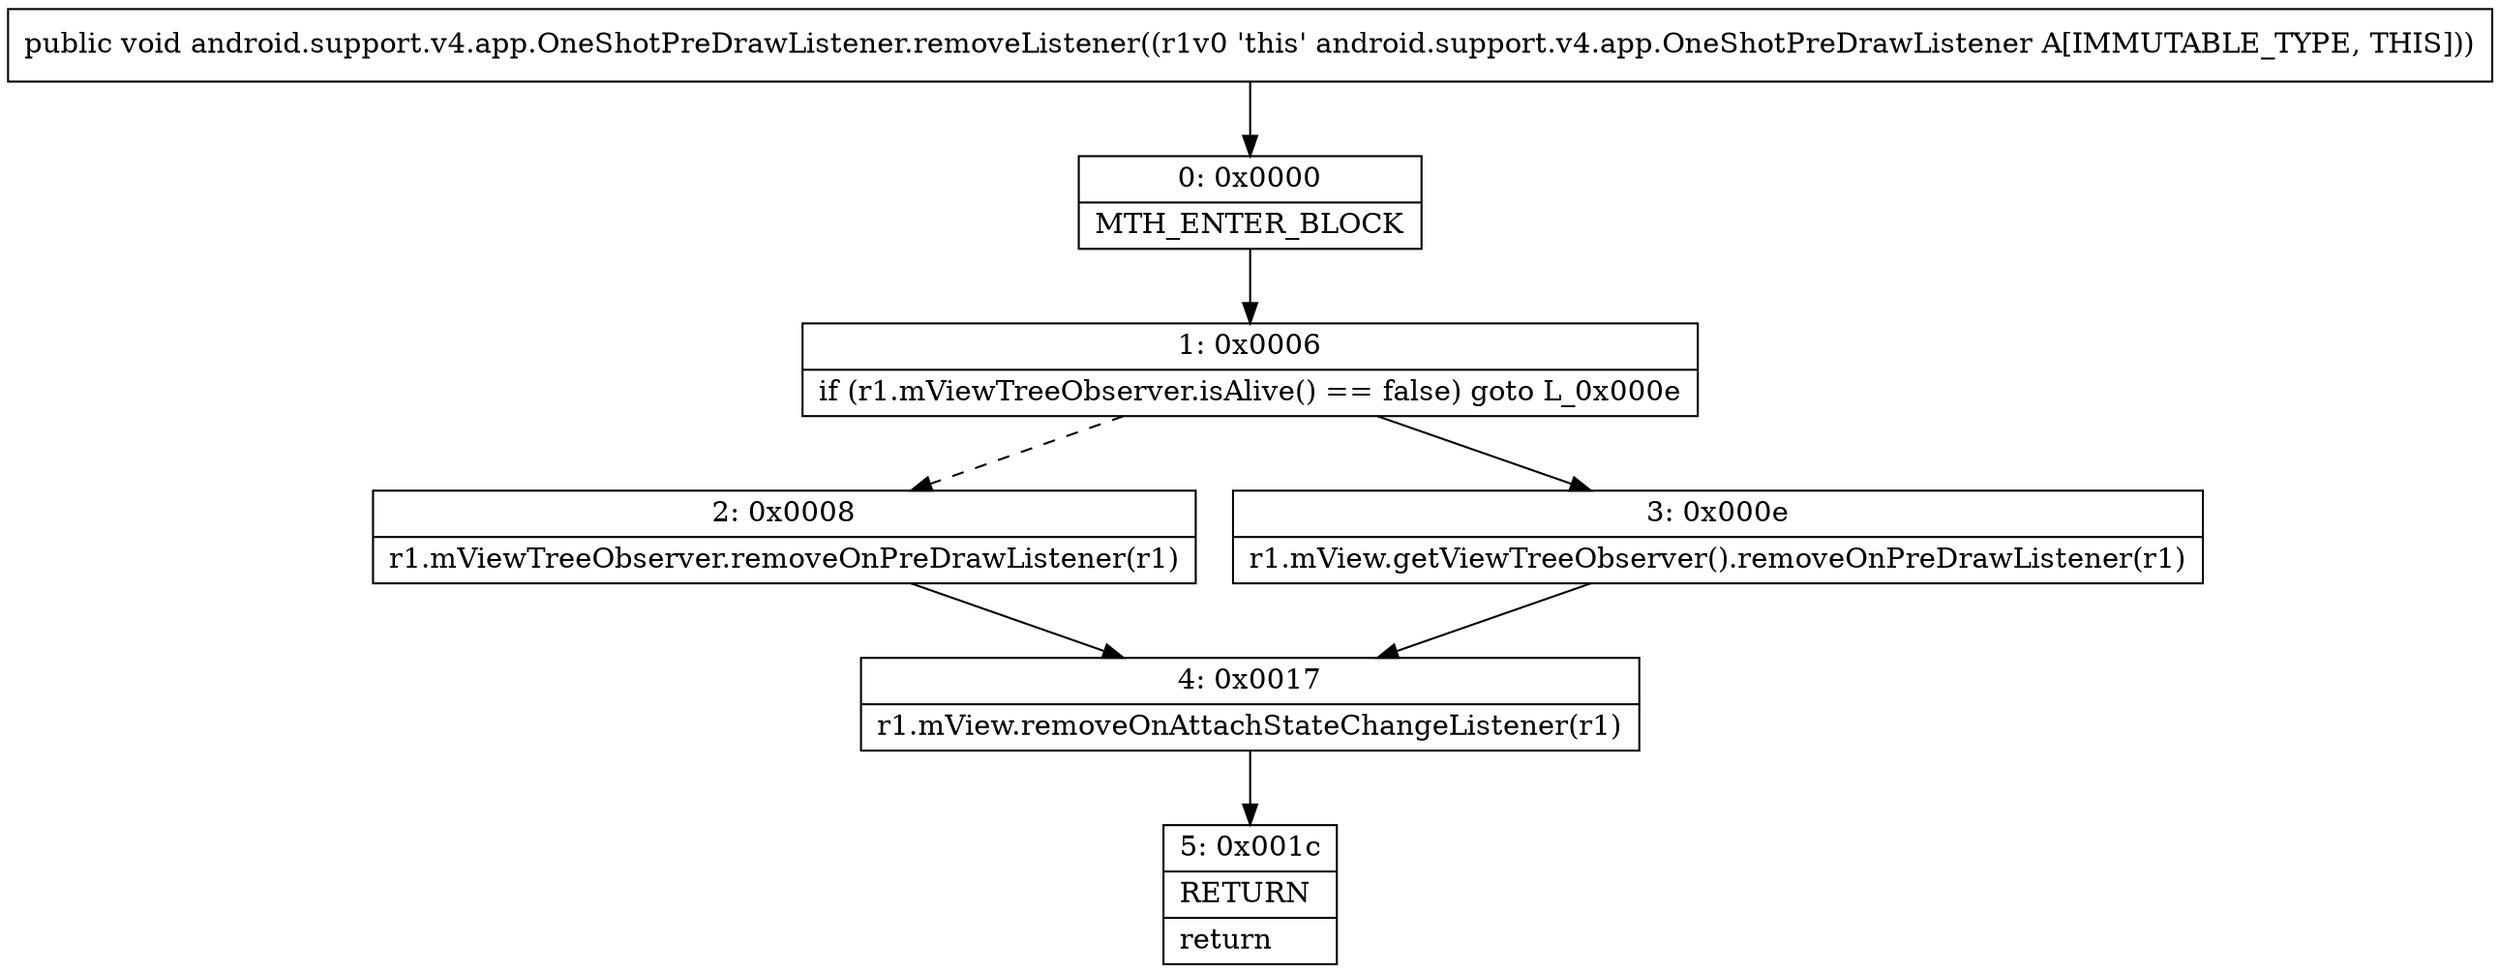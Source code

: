 digraph "CFG forandroid.support.v4.app.OneShotPreDrawListener.removeListener()V" {
Node_0 [shape=record,label="{0\:\ 0x0000|MTH_ENTER_BLOCK\l}"];
Node_1 [shape=record,label="{1\:\ 0x0006|if (r1.mViewTreeObserver.isAlive() == false) goto L_0x000e\l}"];
Node_2 [shape=record,label="{2\:\ 0x0008|r1.mViewTreeObserver.removeOnPreDrawListener(r1)\l}"];
Node_3 [shape=record,label="{3\:\ 0x000e|r1.mView.getViewTreeObserver().removeOnPreDrawListener(r1)\l}"];
Node_4 [shape=record,label="{4\:\ 0x0017|r1.mView.removeOnAttachStateChangeListener(r1)\l}"];
Node_5 [shape=record,label="{5\:\ 0x001c|RETURN\l|return\l}"];
MethodNode[shape=record,label="{public void android.support.v4.app.OneShotPreDrawListener.removeListener((r1v0 'this' android.support.v4.app.OneShotPreDrawListener A[IMMUTABLE_TYPE, THIS])) }"];
MethodNode -> Node_0;
Node_0 -> Node_1;
Node_1 -> Node_2[style=dashed];
Node_1 -> Node_3;
Node_2 -> Node_4;
Node_3 -> Node_4;
Node_4 -> Node_5;
}


